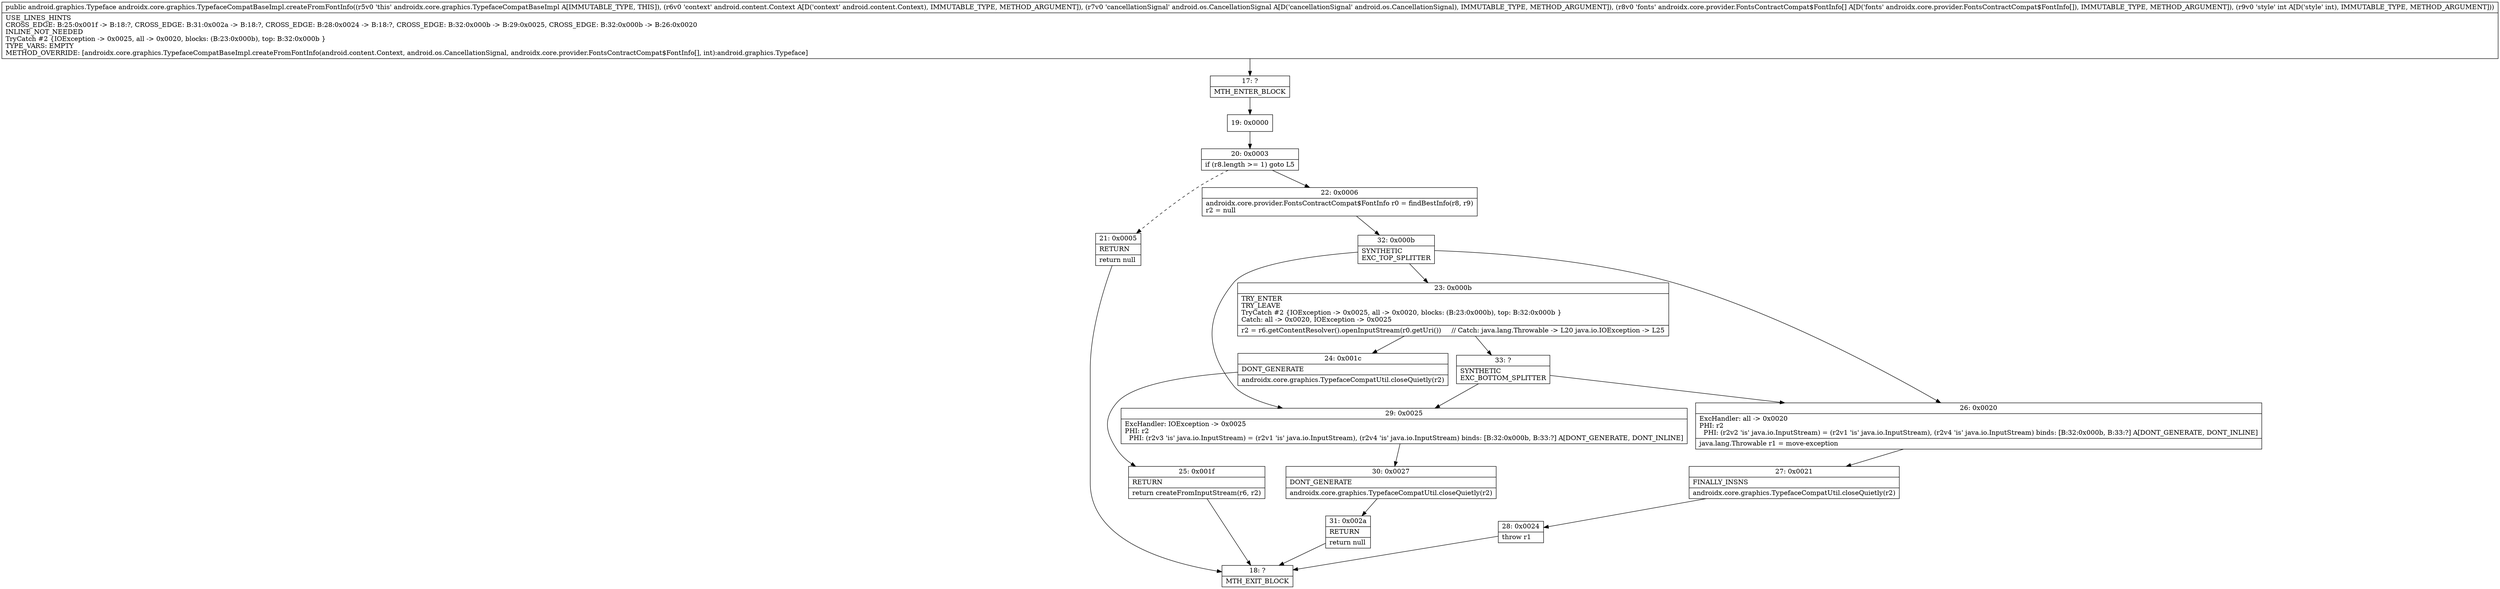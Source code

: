 digraph "CFG forandroidx.core.graphics.TypefaceCompatBaseImpl.createFromFontInfo(Landroid\/content\/Context;Landroid\/os\/CancellationSignal;[Landroidx\/core\/provider\/FontsContractCompat$FontInfo;I)Landroid\/graphics\/Typeface;" {
Node_17 [shape=record,label="{17\:\ ?|MTH_ENTER_BLOCK\l}"];
Node_19 [shape=record,label="{19\:\ 0x0000}"];
Node_20 [shape=record,label="{20\:\ 0x0003|if (r8.length \>= 1) goto L5\l}"];
Node_21 [shape=record,label="{21\:\ 0x0005|RETURN\l|return null\l}"];
Node_18 [shape=record,label="{18\:\ ?|MTH_EXIT_BLOCK\l}"];
Node_22 [shape=record,label="{22\:\ 0x0006|androidx.core.provider.FontsContractCompat$FontInfo r0 = findBestInfo(r8, r9)\lr2 = null\l}"];
Node_32 [shape=record,label="{32\:\ 0x000b|SYNTHETIC\lEXC_TOP_SPLITTER\l}"];
Node_23 [shape=record,label="{23\:\ 0x000b|TRY_ENTER\lTRY_LEAVE\lTryCatch #2 \{IOException \-\> 0x0025, all \-\> 0x0020, blocks: (B:23:0x000b), top: B:32:0x000b \}\lCatch: all \-\> 0x0020, IOException \-\> 0x0025\l|r2 = r6.getContentResolver().openInputStream(r0.getUri())     \/\/ Catch: java.lang.Throwable \-\> L20 java.io.IOException \-\> L25\l}"];
Node_24 [shape=record,label="{24\:\ 0x001c|DONT_GENERATE\l|androidx.core.graphics.TypefaceCompatUtil.closeQuietly(r2)\l}"];
Node_25 [shape=record,label="{25\:\ 0x001f|RETURN\l|return createFromInputStream(r6, r2)\l}"];
Node_33 [shape=record,label="{33\:\ ?|SYNTHETIC\lEXC_BOTTOM_SPLITTER\l}"];
Node_29 [shape=record,label="{29\:\ 0x0025|ExcHandler: IOException \-\> 0x0025\lPHI: r2 \l  PHI: (r2v3 'is' java.io.InputStream) = (r2v1 'is' java.io.InputStream), (r2v4 'is' java.io.InputStream) binds: [B:32:0x000b, B:33:?] A[DONT_GENERATE, DONT_INLINE]\l}"];
Node_30 [shape=record,label="{30\:\ 0x0027|DONT_GENERATE\l|androidx.core.graphics.TypefaceCompatUtil.closeQuietly(r2)\l}"];
Node_31 [shape=record,label="{31\:\ 0x002a|RETURN\l|return null\l}"];
Node_26 [shape=record,label="{26\:\ 0x0020|ExcHandler: all \-\> 0x0020\lPHI: r2 \l  PHI: (r2v2 'is' java.io.InputStream) = (r2v1 'is' java.io.InputStream), (r2v4 'is' java.io.InputStream) binds: [B:32:0x000b, B:33:?] A[DONT_GENERATE, DONT_INLINE]\l|java.lang.Throwable r1 = move\-exception\l}"];
Node_27 [shape=record,label="{27\:\ 0x0021|FINALLY_INSNS\l|androidx.core.graphics.TypefaceCompatUtil.closeQuietly(r2)\l}"];
Node_28 [shape=record,label="{28\:\ 0x0024|throw r1\l}"];
MethodNode[shape=record,label="{public android.graphics.Typeface androidx.core.graphics.TypefaceCompatBaseImpl.createFromFontInfo((r5v0 'this' androidx.core.graphics.TypefaceCompatBaseImpl A[IMMUTABLE_TYPE, THIS]), (r6v0 'context' android.content.Context A[D('context' android.content.Context), IMMUTABLE_TYPE, METHOD_ARGUMENT]), (r7v0 'cancellationSignal' android.os.CancellationSignal A[D('cancellationSignal' android.os.CancellationSignal), IMMUTABLE_TYPE, METHOD_ARGUMENT]), (r8v0 'fonts' androidx.core.provider.FontsContractCompat$FontInfo[] A[D('fonts' androidx.core.provider.FontsContractCompat$FontInfo[]), IMMUTABLE_TYPE, METHOD_ARGUMENT]), (r9v0 'style' int A[D('style' int), IMMUTABLE_TYPE, METHOD_ARGUMENT]))  | USE_LINES_HINTS\lCROSS_EDGE: B:25:0x001f \-\> B:18:?, CROSS_EDGE: B:31:0x002a \-\> B:18:?, CROSS_EDGE: B:28:0x0024 \-\> B:18:?, CROSS_EDGE: B:32:0x000b \-\> B:29:0x0025, CROSS_EDGE: B:32:0x000b \-\> B:26:0x0020\lINLINE_NOT_NEEDED\lTryCatch #2 \{IOException \-\> 0x0025, all \-\> 0x0020, blocks: (B:23:0x000b), top: B:32:0x000b \}\lTYPE_VARS: EMPTY\lMETHOD_OVERRIDE: [androidx.core.graphics.TypefaceCompatBaseImpl.createFromFontInfo(android.content.Context, android.os.CancellationSignal, androidx.core.provider.FontsContractCompat$FontInfo[], int):android.graphics.Typeface]\l}"];
MethodNode -> Node_17;Node_17 -> Node_19;
Node_19 -> Node_20;
Node_20 -> Node_21[style=dashed];
Node_20 -> Node_22;
Node_21 -> Node_18;
Node_22 -> Node_32;
Node_32 -> Node_23;
Node_32 -> Node_29;
Node_32 -> Node_26;
Node_23 -> Node_24;
Node_23 -> Node_33;
Node_24 -> Node_25;
Node_25 -> Node_18;
Node_33 -> Node_29;
Node_33 -> Node_26;
Node_29 -> Node_30;
Node_30 -> Node_31;
Node_31 -> Node_18;
Node_26 -> Node_27;
Node_27 -> Node_28;
Node_28 -> Node_18;
}

